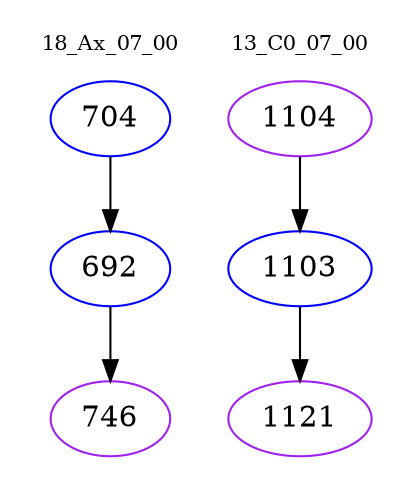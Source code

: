 digraph{
subgraph cluster_0 {
color = white
label = "18_Ax_07_00";
fontsize=10;
T0_704 [label="704", color="blue"]
T0_704 -> T0_692 [color="black"]
T0_692 [label="692", color="blue"]
T0_692 -> T0_746 [color="black"]
T0_746 [label="746", color="purple"]
}
subgraph cluster_1 {
color = white
label = "13_C0_07_00";
fontsize=10;
T1_1104 [label="1104", color="purple"]
T1_1104 -> T1_1103 [color="black"]
T1_1103 [label="1103", color="blue"]
T1_1103 -> T1_1121 [color="black"]
T1_1121 [label="1121", color="purple"]
}
}
